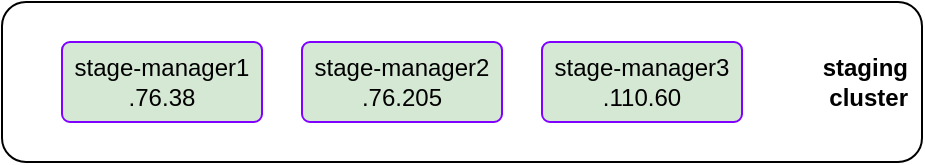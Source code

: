 <mxfile version="16.4.0" type="device"><diagram id="G5LKP7jJ52q_8FbZpFj6" name="Page-1"><mxGraphModel dx="1106" dy="829" grid="1" gridSize="10" guides="1" tooltips="1" connect="1" arrows="1" fold="1" page="1" pageScale="1" pageWidth="850" pageHeight="1100" math="0" shadow="0"><root><mxCell id="0"/><mxCell id="1" parent="0"/><mxCell id="jznAOlB1f_RBL-1QSKjs-1" value="&lt;b&gt;staging&lt;br&gt;cluster&lt;/b&gt;" style="shape=ext;margin=3;double=0;whiteSpace=wrap;html=1;align=right;fillColor=none;rounded=1;strokeColor=default;strokeWidth=1;spacingRight=5;" vertex="1" parent="1"><mxGeometry x="310" y="835" width="460" height="80" as="geometry"/></mxCell><mxCell id="jznAOlB1f_RBL-1QSKjs-2" value="stage-manager1&lt;br&gt;.76.38" style="rounded=1;arcSize=10;whiteSpace=wrap;html=1;align=center;fillColor=#d5e8d4;strokeColor=#7F00FF;" vertex="1" parent="1"><mxGeometry x="340" y="855" width="100" height="40" as="geometry"/></mxCell><mxCell id="jznAOlB1f_RBL-1QSKjs-3" value="stage-manager2&lt;br&gt;.76.205" style="rounded=1;arcSize=10;whiteSpace=wrap;html=1;align=center;fillColor=#d5e8d4;strokeColor=#7F00FF;" vertex="1" parent="1"><mxGeometry x="460" y="855" width="100" height="40" as="geometry"/></mxCell><mxCell id="jznAOlB1f_RBL-1QSKjs-4" value="stage-manager3&lt;br&gt;.110.60" style="rounded=1;arcSize=10;whiteSpace=wrap;html=1;align=center;fillColor=#d5e8d4;strokeColor=#7F00FF;" vertex="1" parent="1"><mxGeometry x="580" y="855" width="100" height="40" as="geometry"/></mxCell></root></mxGraphModel></diagram></mxfile>